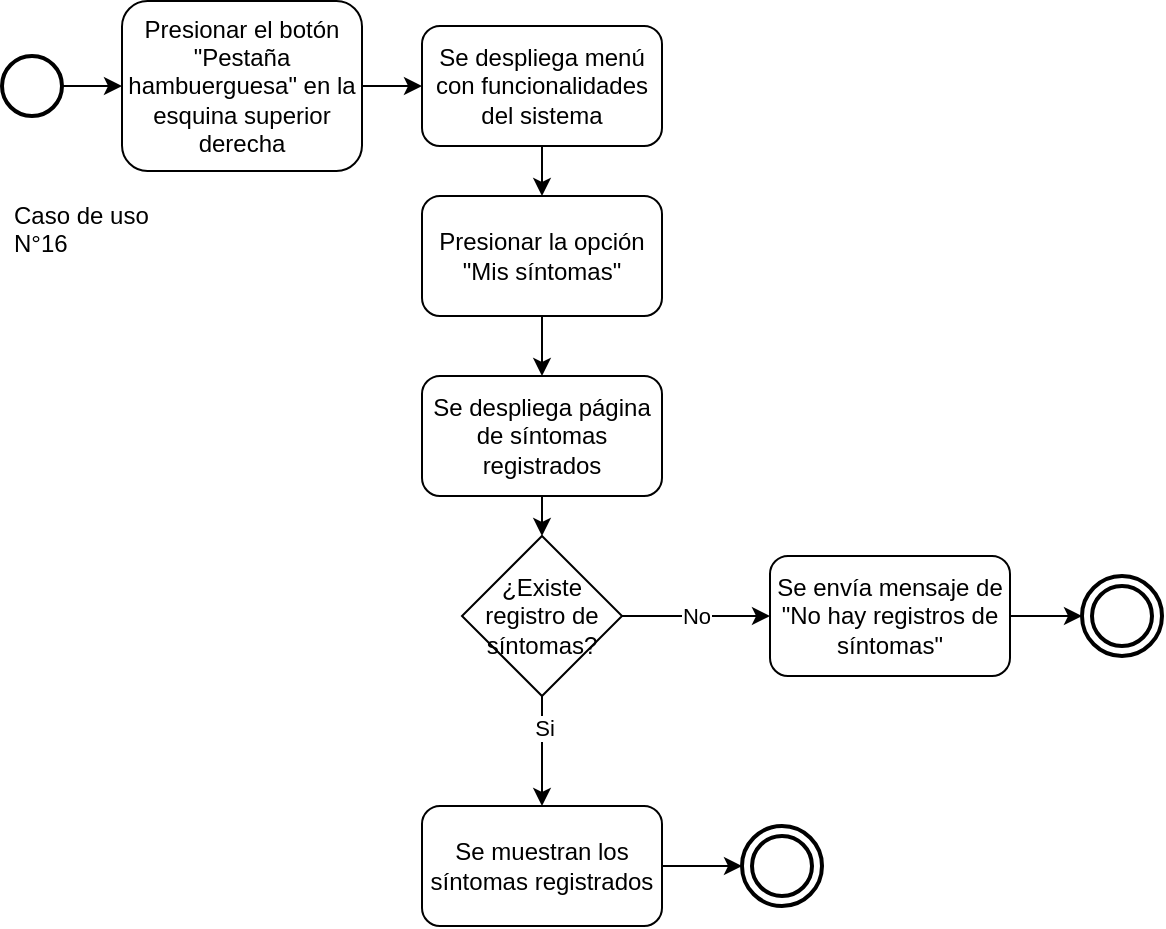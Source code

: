<mxfile version="21.6.8" type="device">
  <diagram name="Página-1" id="VJ3dDhkdw4sILlnKDVyH">
    <mxGraphModel dx="1036" dy="614" grid="1" gridSize="10" guides="1" tooltips="1" connect="1" arrows="1" fold="1" page="1" pageScale="1" pageWidth="827" pageHeight="1169" math="0" shadow="0">
      <root>
        <mxCell id="0" />
        <mxCell id="1" parent="0" />
        <mxCell id="JLB9dS78lTQaM-TFwSQl-1" value="" style="strokeWidth=2;html=1;shape=mxgraph.flowchart.start_2;whiteSpace=wrap;" parent="1" vertex="1">
          <mxGeometry x="30" y="80" width="30" height="30" as="geometry" />
        </mxCell>
        <mxCell id="JLB9dS78lTQaM-TFwSQl-3" value="" style="ellipse;shape=doubleEllipse;whiteSpace=wrap;html=1;aspect=fixed;perimeterSpacing=0;strokeWidth=2;" parent="1" vertex="1">
          <mxGeometry x="400" y="465" width="40" height="40" as="geometry" />
        </mxCell>
        <mxCell id="JLB9dS78lTQaM-TFwSQl-5" value="Presionar el botón &quot;Pestaña hambuerguesa&quot; en la esquina superior derecha" style="rounded=1;whiteSpace=wrap;html=1;" parent="1" vertex="1">
          <mxGeometry x="90" y="52.5" width="120" height="85" as="geometry" />
        </mxCell>
        <mxCell id="JLB9dS78lTQaM-TFwSQl-6" value="" style="endArrow=classic;html=1;rounded=0;exitX=1;exitY=0.5;exitDx=0;exitDy=0;exitPerimeter=0;entryX=0;entryY=0.5;entryDx=0;entryDy=0;" parent="1" source="JLB9dS78lTQaM-TFwSQl-1" target="JLB9dS78lTQaM-TFwSQl-5" edge="1">
          <mxGeometry width="50" height="50" relative="1" as="geometry">
            <mxPoint x="180" y="385" as="sourcePoint" />
            <mxPoint x="230" y="335" as="targetPoint" />
          </mxGeometry>
        </mxCell>
        <mxCell id="JLB9dS78lTQaM-TFwSQl-7" value="Presionar la opción &quot;Mis síntomas&quot;" style="rounded=1;whiteSpace=wrap;html=1;" parent="1" vertex="1">
          <mxGeometry x="240" y="150" width="120" height="60" as="geometry" />
        </mxCell>
        <mxCell id="JLB9dS78lTQaM-TFwSQl-8" value="" style="endArrow=classic;html=1;rounded=0;exitX=1;exitY=0.5;exitDx=0;exitDy=0;entryX=0;entryY=0.5;entryDx=0;entryDy=0;" parent="1" source="JLB9dS78lTQaM-TFwSQl-5" target="OFUJBj4biFuGSBhYL2wF-2" edge="1">
          <mxGeometry width="50" height="50" relative="1" as="geometry">
            <mxPoint x="80" y="120" as="sourcePoint" />
            <mxPoint x="130" y="120" as="targetPoint" />
          </mxGeometry>
        </mxCell>
        <mxCell id="JLB9dS78lTQaM-TFwSQl-9" value="¿Existe registro de síntomas?" style="rhombus;whiteSpace=wrap;html=1;" parent="1" vertex="1">
          <mxGeometry x="260" y="320" width="80" height="80" as="geometry" />
        </mxCell>
        <mxCell id="JLB9dS78lTQaM-TFwSQl-10" value="" style="endArrow=classic;html=1;rounded=0;exitX=0.5;exitY=1;exitDx=0;exitDy=0;entryX=0.5;entryY=0;entryDx=0;entryDy=0;" parent="1" source="JLB9dS78lTQaM-TFwSQl-7" target="fIumvKBazRxgABscVHwS-1" edge="1">
          <mxGeometry width="50" height="50" relative="1" as="geometry">
            <mxPoint x="250" y="120" as="sourcePoint" />
            <mxPoint x="290" y="120" as="targetPoint" />
            <Array as="points" />
          </mxGeometry>
        </mxCell>
        <mxCell id="JLB9dS78lTQaM-TFwSQl-11" value="Se envía mensaje de &quot;No hay registros de síntomas&quot;" style="rounded=1;whiteSpace=wrap;html=1;" parent="1" vertex="1">
          <mxGeometry x="414" y="330" width="120" height="60" as="geometry" />
        </mxCell>
        <mxCell id="JLB9dS78lTQaM-TFwSQl-13" value="No" style="endArrow=classic;html=1;rounded=0;exitX=1;exitY=0.5;exitDx=0;exitDy=0;entryX=0;entryY=0.5;entryDx=0;entryDy=0;" parent="1" source="JLB9dS78lTQaM-TFwSQl-9" target="JLB9dS78lTQaM-TFwSQl-11" edge="1">
          <mxGeometry width="50" height="50" relative="1" as="geometry">
            <mxPoint x="350" y="225" as="sourcePoint" />
            <mxPoint x="350" y="255" as="targetPoint" />
            <Array as="points" />
          </mxGeometry>
        </mxCell>
        <mxCell id="JLB9dS78lTQaM-TFwSQl-16" value="" style="endArrow=classic;html=1;rounded=0;exitX=0.5;exitY=1;exitDx=0;exitDy=0;entryX=0.5;entryY=0;entryDx=0;entryDy=0;" parent="1" source="JLB9dS78lTQaM-TFwSQl-9" target="JLB9dS78lTQaM-TFwSQl-17" edge="1">
          <mxGeometry width="50" height="50" relative="1" as="geometry">
            <mxPoint x="350" y="225" as="sourcePoint" />
            <mxPoint x="340" y="355" as="targetPoint" />
            <Array as="points" />
          </mxGeometry>
        </mxCell>
        <mxCell id="JLB9dS78lTQaM-TFwSQl-18" value="Si" style="edgeLabel;html=1;align=center;verticalAlign=middle;resizable=0;points=[];" parent="JLB9dS78lTQaM-TFwSQl-16" vertex="1" connectable="0">
          <mxGeometry x="-0.427" y="1" relative="1" as="geometry">
            <mxPoint as="offset" />
          </mxGeometry>
        </mxCell>
        <mxCell id="JLB9dS78lTQaM-TFwSQl-17" value="Se muestran los síntomas registrados" style="rounded=1;whiteSpace=wrap;html=1;" parent="1" vertex="1">
          <mxGeometry x="240" y="455" width="120" height="60" as="geometry" />
        </mxCell>
        <mxCell id="JLB9dS78lTQaM-TFwSQl-20" value="" style="endArrow=classic;html=1;rounded=0;exitX=1;exitY=0.5;exitDx=0;exitDy=0;" parent="1" source="JLB9dS78lTQaM-TFwSQl-17" target="JLB9dS78lTQaM-TFwSQl-3" edge="1">
          <mxGeometry width="50" height="50" relative="1" as="geometry">
            <mxPoint x="350" y="225" as="sourcePoint" />
            <mxPoint x="414" y="485" as="targetPoint" />
            <Array as="points" />
          </mxGeometry>
        </mxCell>
        <mxCell id="OFUJBj4biFuGSBhYL2wF-2" value="Se despliega menú con funcionalidades del sistema" style="rounded=1;whiteSpace=wrap;html=1;" parent="1" vertex="1">
          <mxGeometry x="240" y="65" width="120" height="60" as="geometry" />
        </mxCell>
        <mxCell id="OFUJBj4biFuGSBhYL2wF-3" value="" style="endArrow=classic;html=1;rounded=0;entryX=0.5;entryY=0;entryDx=0;entryDy=0;exitX=0.5;exitY=1;exitDx=0;exitDy=0;" parent="1" source="OFUJBj4biFuGSBhYL2wF-2" target="JLB9dS78lTQaM-TFwSQl-7" edge="1">
          <mxGeometry width="50" height="50" relative="1" as="geometry">
            <mxPoint x="260" y="130" as="sourcePoint" />
            <mxPoint x="160" y="235" as="targetPoint" />
          </mxGeometry>
        </mxCell>
        <mxCell id="OFUJBj4biFuGSBhYL2wF-5" value="Caso de uso N°16" style="text;strokeColor=none;fillColor=none;align=left;verticalAlign=middle;spacingLeft=4;spacingRight=4;overflow=hidden;points=[[0,0.5],[1,0.5]];portConstraint=eastwest;rotatable=0;whiteSpace=wrap;html=1;" parent="1" vertex="1">
          <mxGeometry x="30" y="150" width="80" height="30" as="geometry" />
        </mxCell>
        <mxCell id="fIumvKBazRxgABscVHwS-1" value="Se despliega página de síntomas registrados" style="rounded=1;whiteSpace=wrap;html=1;" parent="1" vertex="1">
          <mxGeometry x="240" y="240" width="120" height="60" as="geometry" />
        </mxCell>
        <mxCell id="fIumvKBazRxgABscVHwS-2" value="" style="endArrow=classic;html=1;rounded=0;exitX=0.5;exitY=1;exitDx=0;exitDy=0;entryX=0.5;entryY=0;entryDx=0;entryDy=0;" parent="1" source="fIumvKBazRxgABscVHwS-1" target="JLB9dS78lTQaM-TFwSQl-9" edge="1">
          <mxGeometry width="50" height="50" relative="1" as="geometry">
            <mxPoint x="310" y="220" as="sourcePoint" />
            <mxPoint x="310" y="320" as="targetPoint" />
            <Array as="points" />
          </mxGeometry>
        </mxCell>
        <mxCell id="dX5OOr9uMICZyuOZtJ23-1" value="" style="ellipse;shape=doubleEllipse;whiteSpace=wrap;html=1;aspect=fixed;perimeterSpacing=0;strokeWidth=2;" vertex="1" parent="1">
          <mxGeometry x="570" y="340" width="40" height="40" as="geometry" />
        </mxCell>
        <mxCell id="dX5OOr9uMICZyuOZtJ23-2" value="" style="endArrow=classic;html=1;rounded=0;exitX=1;exitY=0.5;exitDx=0;exitDy=0;" edge="1" parent="1" target="dX5OOr9uMICZyuOZtJ23-1" source="JLB9dS78lTQaM-TFwSQl-11">
          <mxGeometry width="50" height="50" relative="1" as="geometry">
            <mxPoint x="550" y="350" as="sourcePoint" />
            <mxPoint x="604" y="350" as="targetPoint" />
            <Array as="points" />
          </mxGeometry>
        </mxCell>
      </root>
    </mxGraphModel>
  </diagram>
</mxfile>
